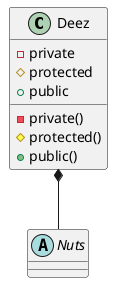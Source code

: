 @startuml

'By Andreas Rovelt & Jonas Meinert Larsen

'Adding classes
class Deez
abstract class Nuts

'Sequence
Deez *-- Nuts

'Attributes & Methods
class Deez {
    -private
    #protected
    +public
    -private()
    #protected()
    +public()
}

@enduml